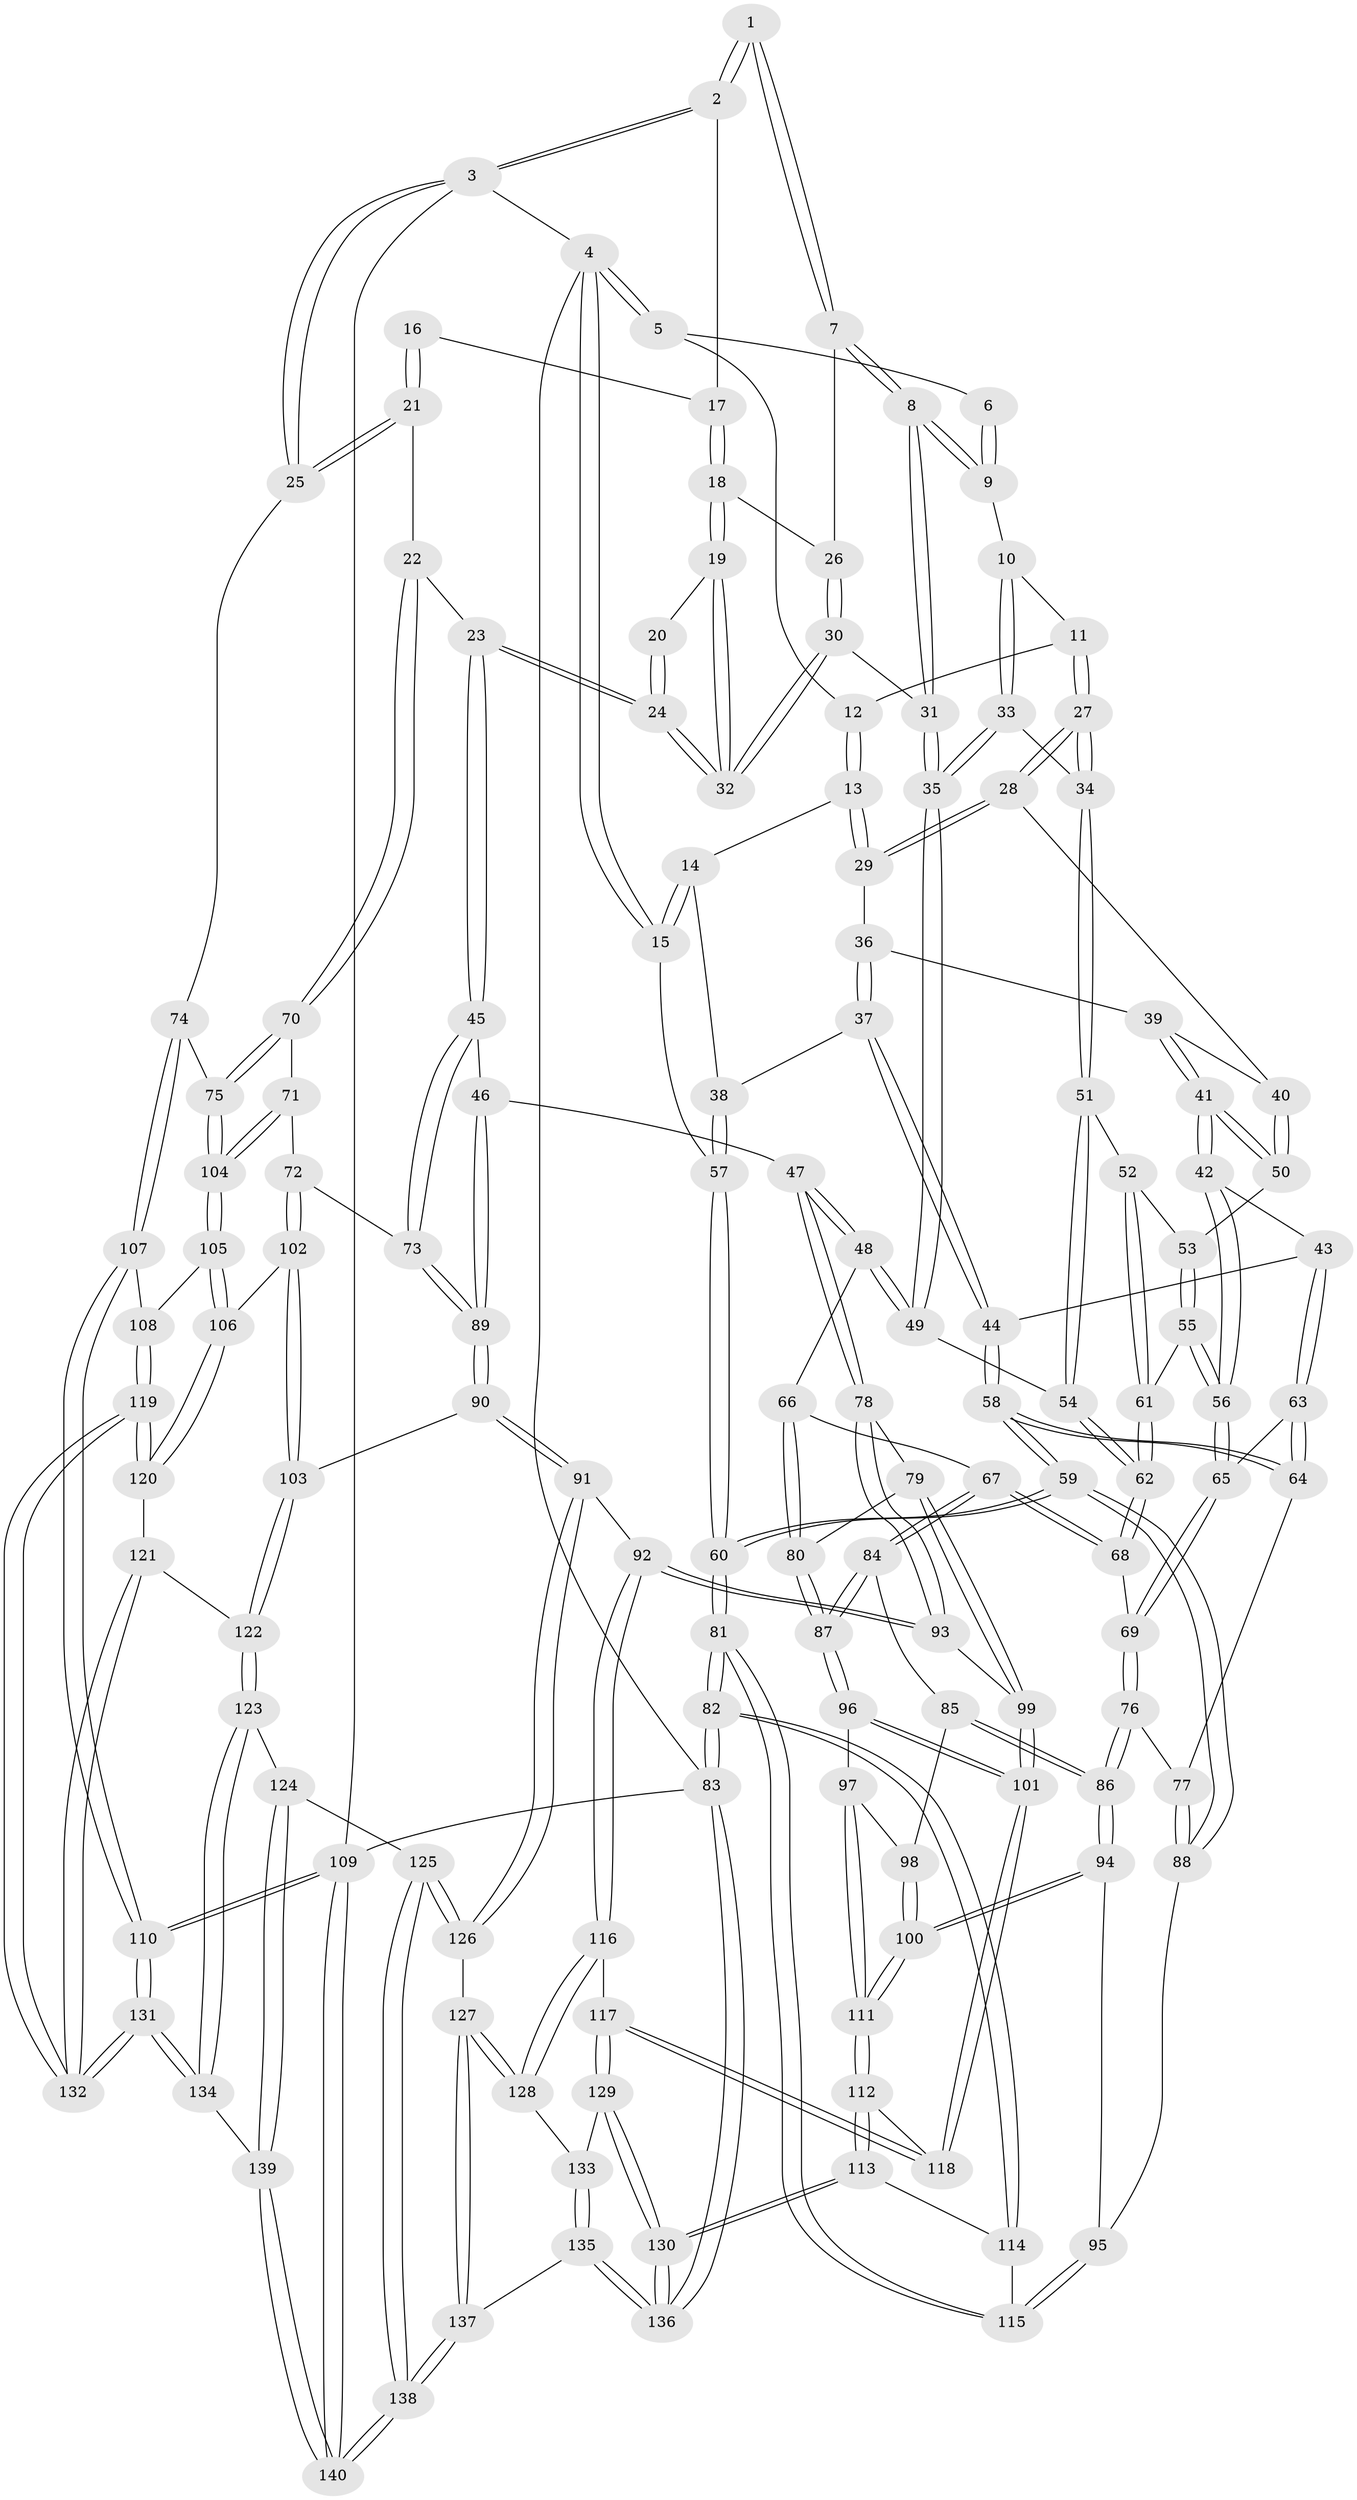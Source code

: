 // Generated by graph-tools (version 1.1) at 2025/03/03/09/25 03:03:16]
// undirected, 140 vertices, 347 edges
graph export_dot {
graph [start="1"]
  node [color=gray90,style=filled];
  1 [pos="+0.6480486368218245+0"];
  2 [pos="+1+0"];
  3 [pos="+1+0"];
  4 [pos="+0+0"];
  5 [pos="+0.15673566205576853+0"];
  6 [pos="+0.509079015895009+0"];
  7 [pos="+0.67851784227748+0.08334312979935049"];
  8 [pos="+0.5521453271895983+0.09020244690713793"];
  9 [pos="+0.5202752316698833+0.06010919491034668"];
  10 [pos="+0.5034801689388219+0.06830995159685163"];
  11 [pos="+0.29703244961544345+0.0626163774981005"];
  12 [pos="+0.1821712263167315+0"];
  13 [pos="+0.12065798299470494+0.09305182264575673"];
  14 [pos="+0.10080444708629652+0.10222282141191477"];
  15 [pos="+0+0.14944747235160283"];
  16 [pos="+0.8842623488444666+0"];
  17 [pos="+0.8873051603591229+0"];
  18 [pos="+0.6849702429162989+0.08474642242314158"];
  19 [pos="+0.7377036187786851+0.17171510914704294"];
  20 [pos="+0.8822690932868809+0"];
  21 [pos="+0.9161855088858645+0.14903043213761655"];
  22 [pos="+0.8944182036414928+0.3261163597038476"];
  23 [pos="+0.7850562174528625+0.314918340754856"];
  24 [pos="+0.7797066909634268+0.3040739648667914"];
  25 [pos="+1+0.21996983722999186"];
  26 [pos="+0.6843224432696157+0.08466839316428364"];
  27 [pos="+0.3206469186923604+0.20790412736973254"];
  28 [pos="+0.3003631392617007+0.21291430863889027"];
  29 [pos="+0.12887139668215258+0.11452786360893014"];
  30 [pos="+0.6504590068152072+0.23385498245079753"];
  31 [pos="+0.5693099161272714+0.2025942540168707"];
  32 [pos="+0.7778896984450043+0.30201726805047713"];
  33 [pos="+0.3772866209514491+0.21212016331231134"];
  34 [pos="+0.32367275794156414+0.2096389849947556"];
  35 [pos="+0.49278687376252606+0.30692358232768896"];
  36 [pos="+0.13810713924989076+0.22285774626541027"];
  37 [pos="+0.0631989886398412+0.2828811618634616"];
  38 [pos="+0+0.25426320335469516"];
  39 [pos="+0.17782559727343195+0.24404367827454929"];
  40 [pos="+0.2823370809741839+0.22342813376208415"];
  41 [pos="+0.18850925876109617+0.34292853622211183"];
  42 [pos="+0.18641629613935523+0.3474120434778807"];
  43 [pos="+0.14696644110066306+0.36469412222219666"];
  44 [pos="+0.08396323970448384+0.33328997957374096"];
  45 [pos="+0.7213818260832268+0.39103080326363343"];
  46 [pos="+0.6146966814316548+0.45048282676698764"];
  47 [pos="+0.6123565137247616+0.450493720628812"];
  48 [pos="+0.5355391983989838+0.41373776267033313"];
  49 [pos="+0.4939986024667721+0.3211733957879973"];
  50 [pos="+0.23854789251060834+0.3144257575893292"];
  51 [pos="+0.32370686887785605+0.21780860164005966"];
  52 [pos="+0.30906215082097527+0.3348747408670084"];
  53 [pos="+0.256659193324195+0.32432761461371745"];
  54 [pos="+0.3774738617172097+0.3505030052125619"];
  55 [pos="+0.26768804666457746+0.39273981333007313"];
  56 [pos="+0.24996195659897366+0.39883760801754947"];
  57 [pos="+0+0.24874679945910483"];
  58 [pos="+0+0.5113805771373884"];
  59 [pos="+0+0.5748589120243587"];
  60 [pos="+0+0.592662439897859"];
  61 [pos="+0.3211218906844313+0.38140317744199786"];
  62 [pos="+0.327007359706784+0.38460206995208795"];
  63 [pos="+0.1418490165417262+0.4343334503486166"];
  64 [pos="+0.1375966227199407+0.44617341733533605"];
  65 [pos="+0.24208423723018693+0.42632081084391243"];
  66 [pos="+0.4585755011903938+0.45687901096105993"];
  67 [pos="+0.37779090481054034+0.4876877939414118"];
  68 [pos="+0.3765344831291063+0.48679720677569177"];
  69 [pos="+0.24680640706823165+0.48909461396233544"];
  70 [pos="+0.9919982491883325+0.36184947806022366"];
  71 [pos="+0.8564761123709876+0.5744238581499469"];
  72 [pos="+0.8442213130679773+0.5728497684620545"];
  73 [pos="+0.8244328522101185+0.5635573339547326"];
  74 [pos="+1+0.3673205484915886"];
  75 [pos="+1+0.3673227250622788"];
  76 [pos="+0.20607228292542243+0.5279836392443633"];
  77 [pos="+0.2043953509774612+0.527286582307217"];
  78 [pos="+0.5904275677464567+0.4941325928772684"];
  79 [pos="+0.5087673411153818+0.5860582659918452"];
  80 [pos="+0.47772574808966484+0.5911835465977965"];
  81 [pos="+0+0.6883167202839472"];
  82 [pos="+0+1"];
  83 [pos="+0+1"];
  84 [pos="+0.37520658578969135+0.5188136692710641"];
  85 [pos="+0.3387556280885955+0.5655862229811032"];
  86 [pos="+0.22956396697160955+0.6043456823451034"];
  87 [pos="+0.4401462393314459+0.6108819215586457"];
  88 [pos="+0+0.582521677379717"];
  89 [pos="+0.6931974761400865+0.6033501210913751"];
  90 [pos="+0.685136570850139+0.6866729350672273"];
  91 [pos="+0.6734327032575832+0.6924017137746098"];
  92 [pos="+0.6002586713274423+0.6973877718058367"];
  93 [pos="+0.5731301648400287+0.6781183781671491"];
  94 [pos="+0.2263661923683522+0.6191771802960058"];
  95 [pos="+0.17284351271783163+0.6419319048839689"];
  96 [pos="+0.42802349213483404+0.6778219308362864"];
  97 [pos="+0.3760989910390913+0.6682073310991894"];
  98 [pos="+0.34438224519923233+0.5958243806504011"];
  99 [pos="+0.5524275476724295+0.6736361416589302"];
  100 [pos="+0.2758409707162467+0.6895779663734893"];
  101 [pos="+0.4409433199359806+0.6970958140127828"];
  102 [pos="+0.7632867280500417+0.6877347325282874"];
  103 [pos="+0.7165920942414419+0.7006660936479107"];
  104 [pos="+0.886010851199056+0.6098350345677973"];
  105 [pos="+0.9132067293038807+0.6518269952729854"];
  106 [pos="+0.8752117180055556+0.7079953660988354"];
  107 [pos="+1+0.6102779389530452"];
  108 [pos="+1+0.6589152491437692"];
  109 [pos="+1+1"];
  110 [pos="+1+1"];
  111 [pos="+0.27879089149410224+0.6948281550643083"];
  112 [pos="+0.27674178380266656+0.7107240516945057"];
  113 [pos="+0.24729281654141158+0.831197330199196"];
  114 [pos="+0.2078415257088589+0.8203736637708421"];
  115 [pos="+0.13355351023030096+0.747994252511574"];
  116 [pos="+0.5516560171320269+0.8011388019280167"];
  117 [pos="+0.4384752504049055+0.7885872752518287"];
  118 [pos="+0.4371955106952822+0.7589365129981134"];
  119 [pos="+0.9445279891372971+0.8287533071002301"];
  120 [pos="+0.8737213149526568+0.73733949497199"];
  121 [pos="+0.7794231915436758+0.8136938040331553"];
  122 [pos="+0.7789961813356396+0.8138685904696392"];
  123 [pos="+0.7756230197644374+0.8224797955472107"];
  124 [pos="+0.7161522472593738+0.8931321276723779"];
  125 [pos="+0.6969007056892165+0.8969927080177694"];
  126 [pos="+0.6479721743502572+0.8803429139835772"];
  127 [pos="+0.6091571380712374+0.88299803016294"];
  128 [pos="+0.604770690427924+0.8804872771701033"];
  129 [pos="+0.39609381850678116+0.8455620677727699"];
  130 [pos="+0.30243613140458997+0.8998016294191946"];
  131 [pos="+0.9868921735342266+0.9069485334543718"];
  132 [pos="+0.9509328045315801+0.848611302679801"];
  133 [pos="+0.5007590826923226+0.9060580951521309"];
  134 [pos="+0.89060867549542+0.9198155557455304"];
  135 [pos="+0.4573198783235558+1"];
  136 [pos="+0.2808377162053584+1"];
  137 [pos="+0.49589376787450756+1"];
  138 [pos="+0.6577825237281212+1"];
  139 [pos="+0.8056728213194171+0.9637324059035834"];
  140 [pos="+0.7978174710912872+1"];
  1 -- 2;
  1 -- 2;
  1 -- 7;
  1 -- 7;
  2 -- 3;
  2 -- 3;
  2 -- 17;
  3 -- 4;
  3 -- 25;
  3 -- 25;
  3 -- 109;
  4 -- 5;
  4 -- 5;
  4 -- 15;
  4 -- 15;
  4 -- 83;
  5 -- 6;
  5 -- 12;
  6 -- 9;
  6 -- 9;
  7 -- 8;
  7 -- 8;
  7 -- 26;
  8 -- 9;
  8 -- 9;
  8 -- 31;
  8 -- 31;
  9 -- 10;
  10 -- 11;
  10 -- 33;
  10 -- 33;
  11 -- 12;
  11 -- 27;
  11 -- 27;
  12 -- 13;
  12 -- 13;
  13 -- 14;
  13 -- 29;
  13 -- 29;
  14 -- 15;
  14 -- 15;
  14 -- 38;
  15 -- 57;
  16 -- 17;
  16 -- 21;
  16 -- 21;
  17 -- 18;
  17 -- 18;
  18 -- 19;
  18 -- 19;
  18 -- 26;
  19 -- 20;
  19 -- 32;
  19 -- 32;
  20 -- 24;
  20 -- 24;
  21 -- 22;
  21 -- 25;
  21 -- 25;
  22 -- 23;
  22 -- 70;
  22 -- 70;
  23 -- 24;
  23 -- 24;
  23 -- 45;
  23 -- 45;
  24 -- 32;
  24 -- 32;
  25 -- 74;
  26 -- 30;
  26 -- 30;
  27 -- 28;
  27 -- 28;
  27 -- 34;
  27 -- 34;
  28 -- 29;
  28 -- 29;
  28 -- 40;
  29 -- 36;
  30 -- 31;
  30 -- 32;
  30 -- 32;
  31 -- 35;
  31 -- 35;
  33 -- 34;
  33 -- 35;
  33 -- 35;
  34 -- 51;
  34 -- 51;
  35 -- 49;
  35 -- 49;
  36 -- 37;
  36 -- 37;
  36 -- 39;
  37 -- 38;
  37 -- 44;
  37 -- 44;
  38 -- 57;
  38 -- 57;
  39 -- 40;
  39 -- 41;
  39 -- 41;
  40 -- 50;
  40 -- 50;
  41 -- 42;
  41 -- 42;
  41 -- 50;
  41 -- 50;
  42 -- 43;
  42 -- 56;
  42 -- 56;
  43 -- 44;
  43 -- 63;
  43 -- 63;
  44 -- 58;
  44 -- 58;
  45 -- 46;
  45 -- 73;
  45 -- 73;
  46 -- 47;
  46 -- 89;
  46 -- 89;
  47 -- 48;
  47 -- 48;
  47 -- 78;
  47 -- 78;
  48 -- 49;
  48 -- 49;
  48 -- 66;
  49 -- 54;
  50 -- 53;
  51 -- 52;
  51 -- 54;
  51 -- 54;
  52 -- 53;
  52 -- 61;
  52 -- 61;
  53 -- 55;
  53 -- 55;
  54 -- 62;
  54 -- 62;
  55 -- 56;
  55 -- 56;
  55 -- 61;
  56 -- 65;
  56 -- 65;
  57 -- 60;
  57 -- 60;
  58 -- 59;
  58 -- 59;
  58 -- 64;
  58 -- 64;
  59 -- 60;
  59 -- 60;
  59 -- 88;
  59 -- 88;
  60 -- 81;
  60 -- 81;
  61 -- 62;
  61 -- 62;
  62 -- 68;
  62 -- 68;
  63 -- 64;
  63 -- 64;
  63 -- 65;
  64 -- 77;
  65 -- 69;
  65 -- 69;
  66 -- 67;
  66 -- 80;
  66 -- 80;
  67 -- 68;
  67 -- 68;
  67 -- 84;
  67 -- 84;
  68 -- 69;
  69 -- 76;
  69 -- 76;
  70 -- 71;
  70 -- 75;
  70 -- 75;
  71 -- 72;
  71 -- 104;
  71 -- 104;
  72 -- 73;
  72 -- 102;
  72 -- 102;
  73 -- 89;
  73 -- 89;
  74 -- 75;
  74 -- 107;
  74 -- 107;
  75 -- 104;
  75 -- 104;
  76 -- 77;
  76 -- 86;
  76 -- 86;
  77 -- 88;
  77 -- 88;
  78 -- 79;
  78 -- 93;
  78 -- 93;
  79 -- 80;
  79 -- 99;
  79 -- 99;
  80 -- 87;
  80 -- 87;
  81 -- 82;
  81 -- 82;
  81 -- 115;
  81 -- 115;
  82 -- 83;
  82 -- 83;
  82 -- 114;
  82 -- 114;
  83 -- 136;
  83 -- 136;
  83 -- 109;
  84 -- 85;
  84 -- 87;
  84 -- 87;
  85 -- 86;
  85 -- 86;
  85 -- 98;
  86 -- 94;
  86 -- 94;
  87 -- 96;
  87 -- 96;
  88 -- 95;
  89 -- 90;
  89 -- 90;
  90 -- 91;
  90 -- 91;
  90 -- 103;
  91 -- 92;
  91 -- 126;
  91 -- 126;
  92 -- 93;
  92 -- 93;
  92 -- 116;
  92 -- 116;
  93 -- 99;
  94 -- 95;
  94 -- 100;
  94 -- 100;
  95 -- 115;
  95 -- 115;
  96 -- 97;
  96 -- 101;
  96 -- 101;
  97 -- 98;
  97 -- 111;
  97 -- 111;
  98 -- 100;
  98 -- 100;
  99 -- 101;
  99 -- 101;
  100 -- 111;
  100 -- 111;
  101 -- 118;
  101 -- 118;
  102 -- 103;
  102 -- 103;
  102 -- 106;
  103 -- 122;
  103 -- 122;
  104 -- 105;
  104 -- 105;
  105 -- 106;
  105 -- 106;
  105 -- 108;
  106 -- 120;
  106 -- 120;
  107 -- 108;
  107 -- 110;
  107 -- 110;
  108 -- 119;
  108 -- 119;
  109 -- 110;
  109 -- 110;
  109 -- 140;
  109 -- 140;
  110 -- 131;
  110 -- 131;
  111 -- 112;
  111 -- 112;
  112 -- 113;
  112 -- 113;
  112 -- 118;
  113 -- 114;
  113 -- 130;
  113 -- 130;
  114 -- 115;
  116 -- 117;
  116 -- 128;
  116 -- 128;
  117 -- 118;
  117 -- 118;
  117 -- 129;
  117 -- 129;
  119 -- 120;
  119 -- 120;
  119 -- 132;
  119 -- 132;
  120 -- 121;
  121 -- 122;
  121 -- 132;
  121 -- 132;
  122 -- 123;
  122 -- 123;
  123 -- 124;
  123 -- 134;
  123 -- 134;
  124 -- 125;
  124 -- 139;
  124 -- 139;
  125 -- 126;
  125 -- 126;
  125 -- 138;
  125 -- 138;
  126 -- 127;
  127 -- 128;
  127 -- 128;
  127 -- 137;
  127 -- 137;
  128 -- 133;
  129 -- 130;
  129 -- 130;
  129 -- 133;
  130 -- 136;
  130 -- 136;
  131 -- 132;
  131 -- 132;
  131 -- 134;
  131 -- 134;
  133 -- 135;
  133 -- 135;
  134 -- 139;
  135 -- 136;
  135 -- 136;
  135 -- 137;
  137 -- 138;
  137 -- 138;
  138 -- 140;
  138 -- 140;
  139 -- 140;
  139 -- 140;
}
